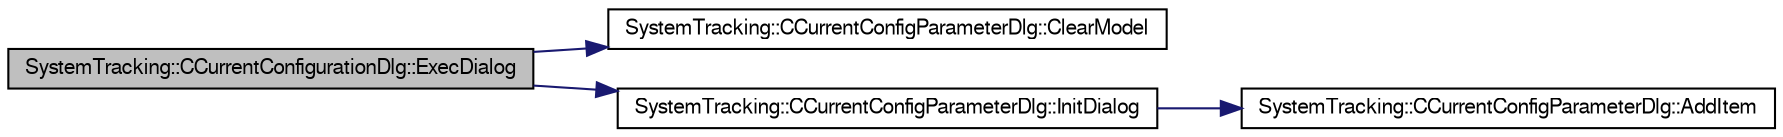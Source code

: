 digraph G
{
  edge [fontname="FreeSans",fontsize="10",labelfontname="FreeSans",labelfontsize="10"];
  node [fontname="FreeSans",fontsize="10",shape=record];
  rankdir="LR";
  Node1 [label="SystemTracking::CCurrentConfigurationDlg::ExecDialog",height=0.2,width=0.4,color="black", fillcolor="grey75", style="filled" fontcolor="black"];
  Node1 -> Node2 [color="midnightblue",fontsize="10",style="solid",fontname="FreeSans"];
  Node2 [label="SystemTracking::CCurrentConfigParameterDlg::ClearModel",height=0.2,width=0.4,color="black", fillcolor="white", style="filled",URL="$classSystemTracking_1_1CCurrentConfigParameterDlg.html#a0d07fbe0604957bf21d4f00e56367be7",tooltip="To clear the table model."];
  Node1 -> Node3 [color="midnightblue",fontsize="10",style="solid",fontname="FreeSans"];
  Node3 [label="SystemTracking::CCurrentConfigParameterDlg::InitDialog",height=0.2,width=0.4,color="black", fillcolor="white", style="filled",URL="$classSystemTracking_1_1CCurrentConfigParameterDlg.html#af5d0ab456f05c0c88f07541804e2f947",tooltip="To initialize the pop up dialog."];
  Node3 -> Node4 [color="midnightblue",fontsize="10",style="solid",fontname="FreeSans"];
  Node4 [label="SystemTracking::CCurrentConfigParameterDlg::AddItem",height=0.2,width=0.4,color="black", fillcolor="white", style="filled",URL="$classSystemTracking_1_1CCurrentConfigParameterDlg.html#a0cef26e75dbc092ac2dde8d0c8f3224d",tooltip="To add data item to the table."];
}

